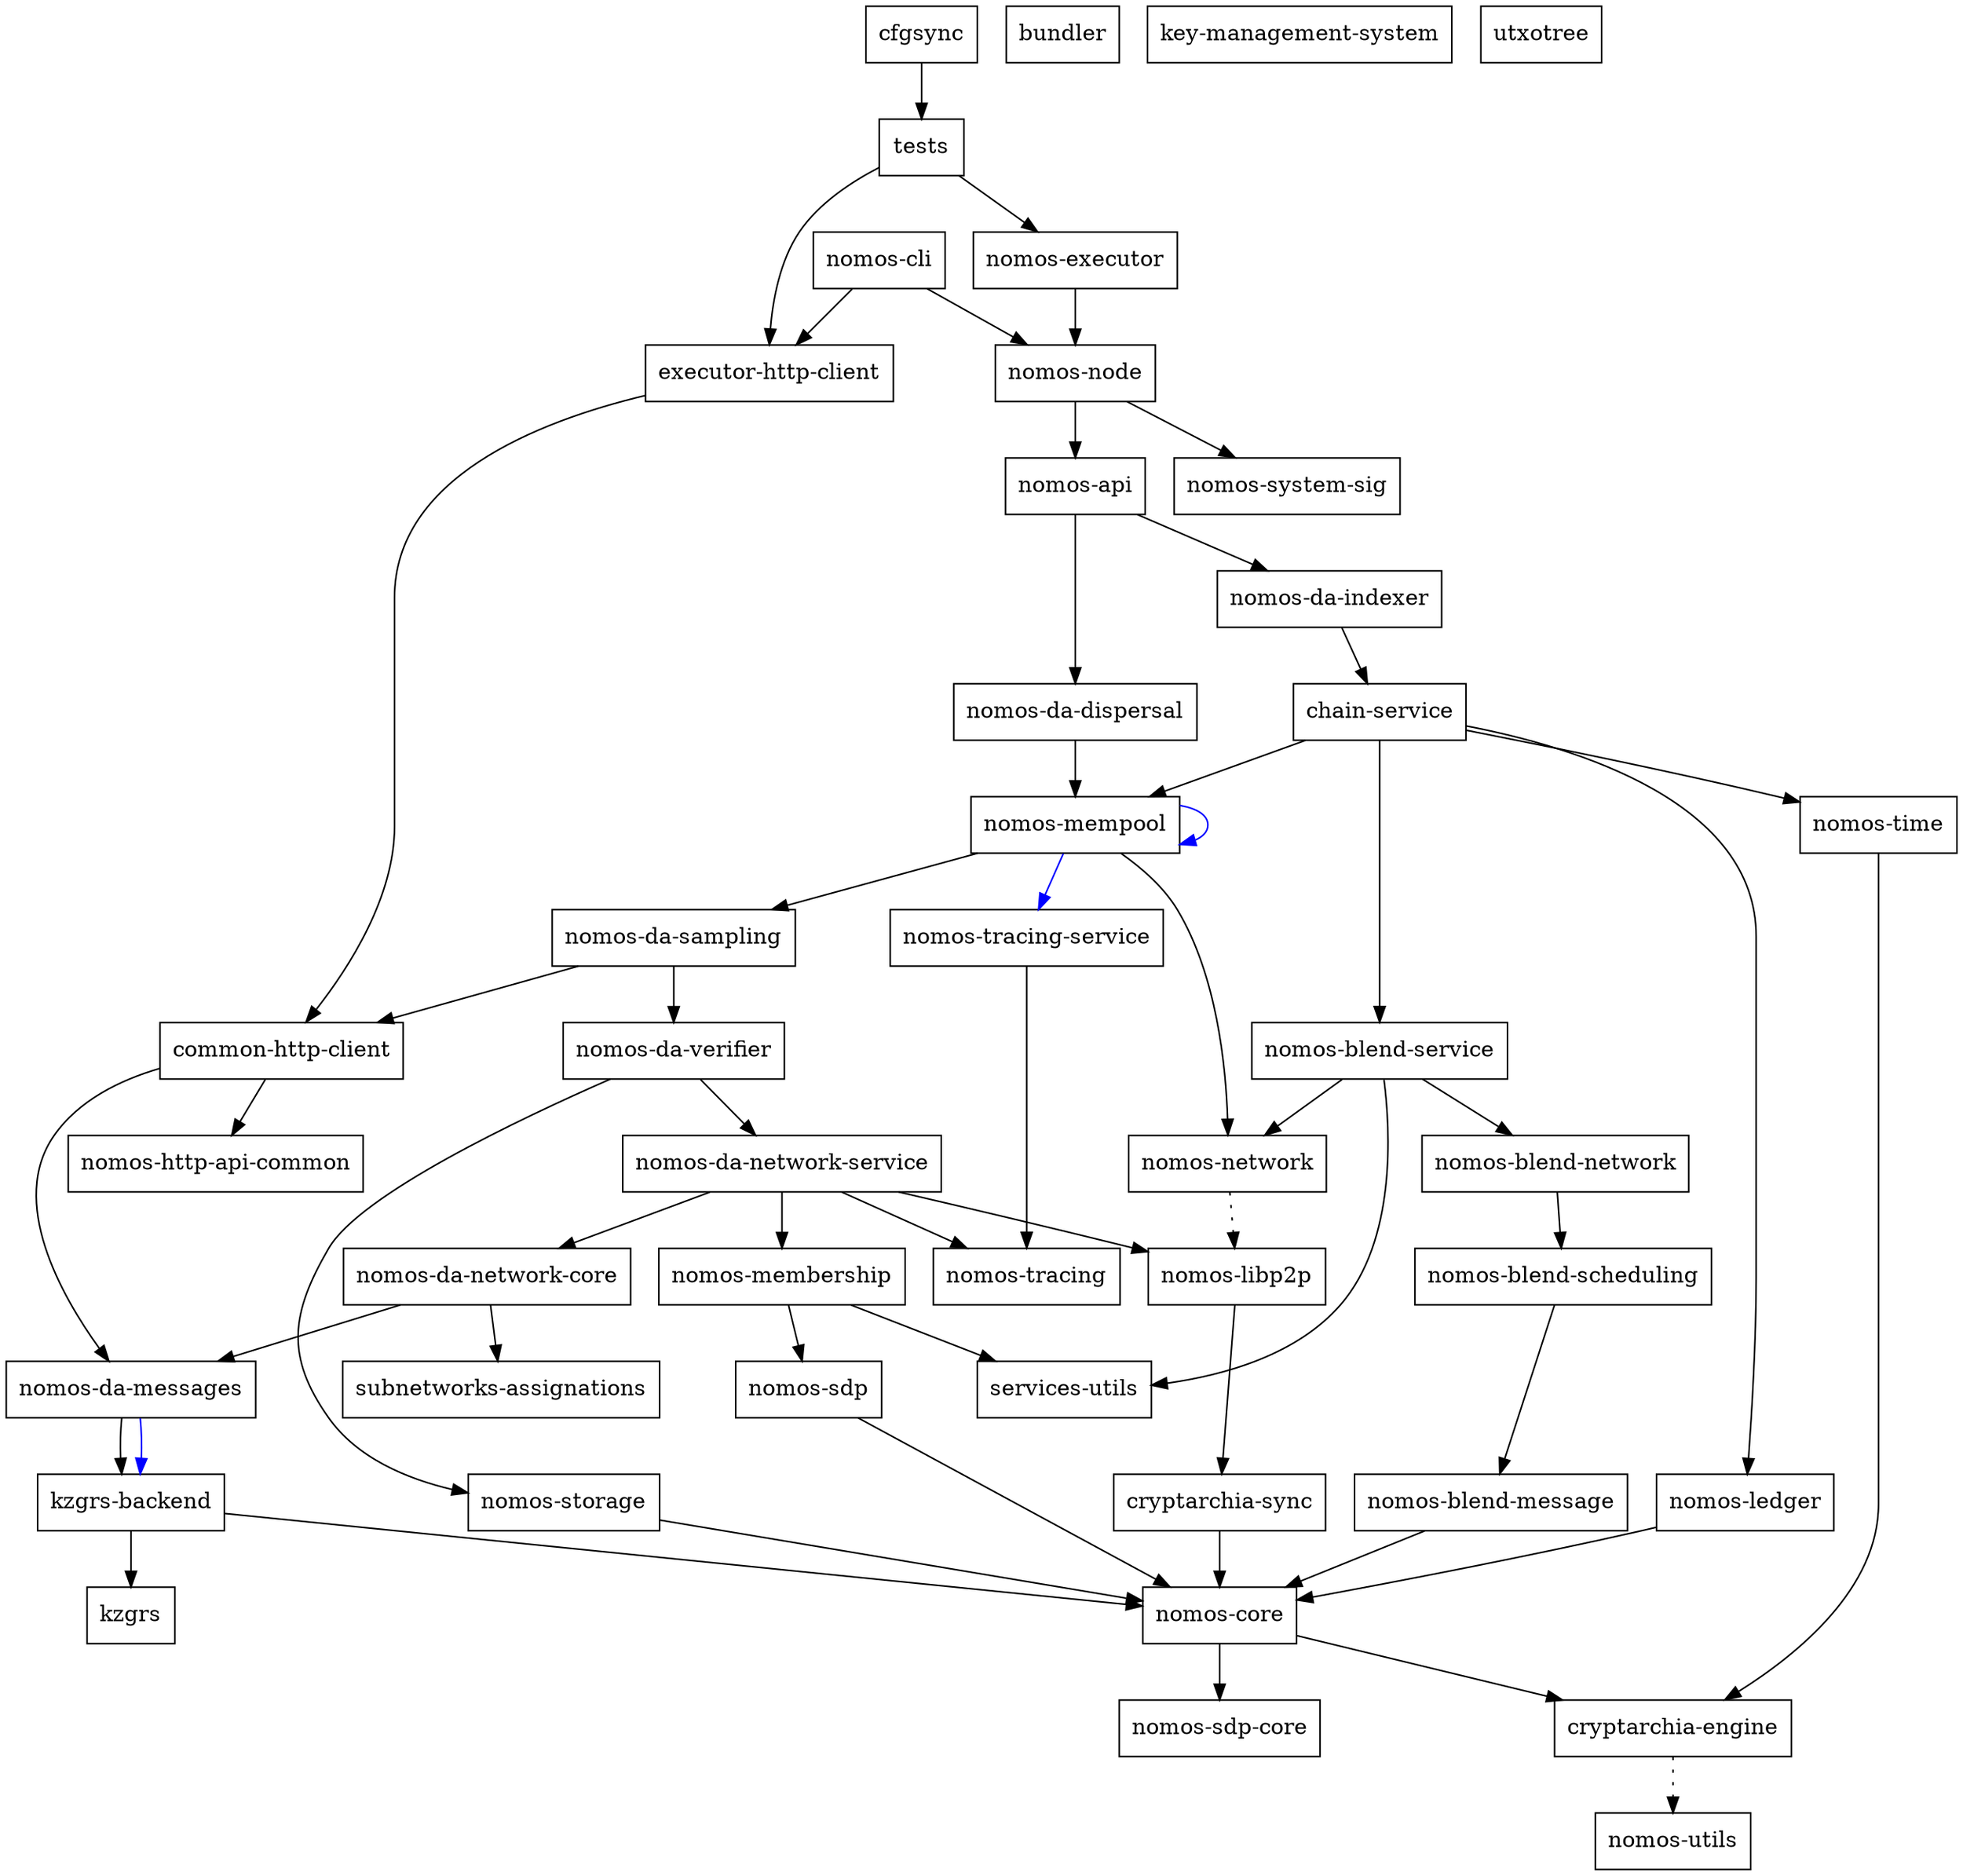 digraph {
    0 [ label = "cryptarchia-engine" shape = box]
    1 [ label = "nomos-utils" shape = box]
    2 [ label = "cryptarchia-sync" shape = box]
    3 [ label = "nomos-core" shape = box]
    4 [ label = "nomos-sdp-core" shape = box]
    5 [ label = "nomos-ledger" shape = box]
    6 [ label = "nomos-http-api-common" shape = box]
    7 [ label = "nomos-executor" shape = box]
    8 [ label = "kzgrs-backend" shape = box]
    9 [ label = "kzgrs" shape = box]
    10 [ label = "nomos-api" shape = box]
    11 [ label = "chain-service" shape = box]
    12 [ label = "nomos-blend-service" shape = box]
    13 [ label = "nomos-blend-message" shape = box]
    14 [ label = "nomos-blend-network" shape = box]
    15 [ label = "nomos-blend-scheduling" shape = box]
    16 [ label = "nomos-libp2p" shape = box]
    17 [ label = "nomos-network" shape = box]
    18 [ label = "services-utils" shape = box]
    19 [ label = "nomos-da-sampling" shape = box]
    20 [ label = "common-http-client" shape = box]
    21 [ label = "nomos-da-messages" shape = box]
    22 [ label = "nomos-da-network-core" shape = box]
    23 [ label = "subnetworks-assignations" shape = box]
    24 [ label = "nomos-da-network-service" shape = box]
    25 [ label = "nomos-membership" shape = box]
    26 [ label = "nomos-sdp" shape = box]
    27 [ label = "nomos-tracing" shape = box]
    28 [ label = "nomos-da-verifier" shape = box]
    29 [ label = "nomos-storage" shape = box]
    30 [ label = "nomos-mempool" shape = box]
    31 [ label = "nomos-tracing-service" shape = box]
    32 [ label = "nomos-time" shape = box]
    33 [ label = "nomos-da-dispersal" shape = box]
    34 [ label = "nomos-da-indexer" shape = box]
    35 [ label = "nomos-node" shape = box]
    36 [ label = "nomos-system-sig" shape = box]
    37 [ label = "executor-http-client" shape = box]
    38 [ label = "bundler" shape = box]
    39 [ label = "nomos-cli" shape = box]
    40 [ label = "key-management-system" shape = box]
    41 [ label = "cfgsync" shape = box]
    42 [ label = "tests" shape = box]
    43 [ label = "utxotree" shape = box]
    0 -> 1 [ style = dotted]
    2 -> 3 [ ]
    3 -> 0 [ ]
    3 -> 4 [ ]
    5 -> 3 [ ]
    7 -> 35 [ ]
    8 -> 9 [ ]
    8 -> 3 [ ]
    10 -> 33 [ ]
    10 -> 34 [ ]
    11 -> 12 [ ]
    11 -> 5 [ ]
    11 -> 30 [ ]
    11 -> 32 [ ]
    12 -> 14 [ ]
    12 -> 17 [ ]
    12 -> 18 [ ]
    13 -> 3 [ ]
    14 -> 15 [ ]
    15 -> 13 [ ]
    16 -> 2 [ ]
    17 -> 16 [ style = dotted]
    19 -> 20 [ ]
    19 -> 28 [ ]
    20 -> 21 [ ]
    20 -> 6 [ ]
    21 -> 8 [ ]
    21 -> 8 [ color = blue]
    22 -> 21 [ ]
    22 -> 23 [ ]
    24 -> 22 [ ]
    24 -> 16 [ ]
    24 -> 25 [ ]
    24 -> 27 [ ]
    25 -> 26 [ ]
    25 -> 18 [ ]
    26 -> 3 [ ]
    28 -> 24 [ ]
    28 -> 29 [ ]
    29 -> 3 [ ]
    30 -> 19 [ ]
    30 -> 30 [ color = blue]
    30 -> 17 [ ]
    30 -> 31 [ color = blue]
    31 -> 27 [ ]
    32 -> 0 [ ]
    33 -> 30 [ ]
    34 -> 11 [ ]
    35 -> 10 [ ]
    35 -> 36 [ ]
    37 -> 20 [ ]
    39 -> 37 [ ]
    39 -> 35 [ ]
    41 -> 42 [ ]
    42 -> 37 [ ]
    42 -> 7 [ ]
}

